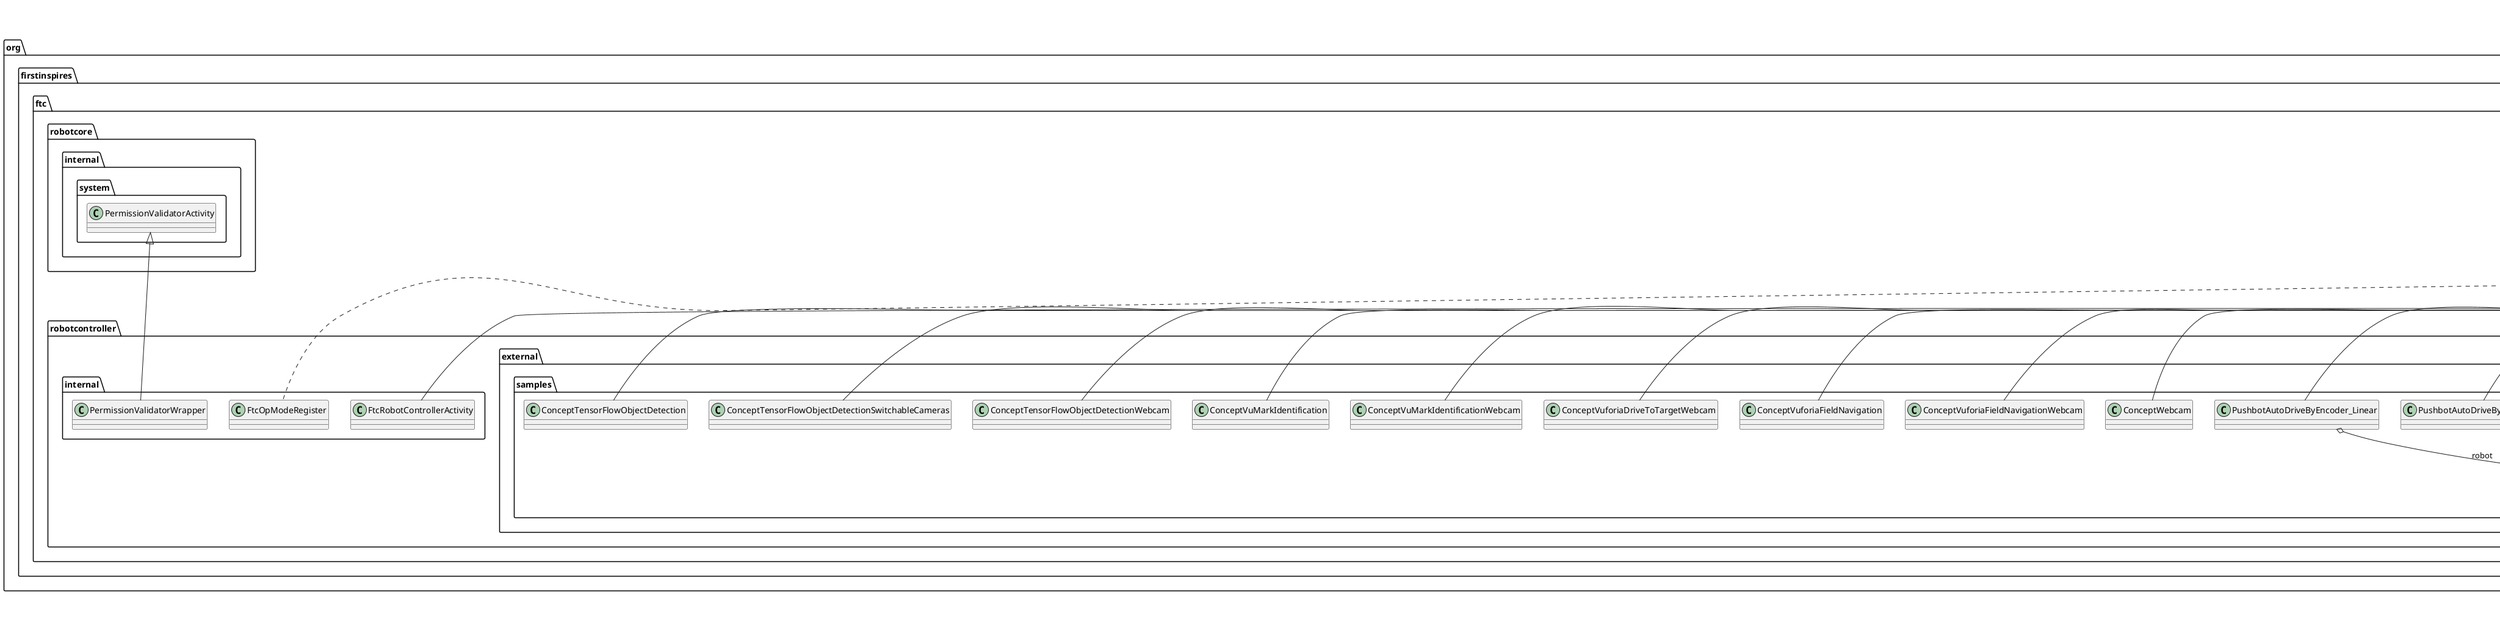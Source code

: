 @startuml

title __FREIGHT-FRENZY.FTCROBOTCONTROLLER's Class Diagram__\n

  namespace org.firstinspires.ftc.robotcontroller.external.samples {
    class org.firstinspires.ftc.robotcontroller.external.samples.BasicOpMode_Iterative {
    }
  }
  

  namespace org.firstinspires.ftc.robotcontroller.external.samples {
    class org.firstinspires.ftc.robotcontroller.external.samples.BasicOpMode_Linear {
    }
  }
  

  namespace org.firstinspires.ftc.robotcontroller.external.samples {
    class org.firstinspires.ftc.robotcontroller.external.samples.ConceptCompassCalibration {
    }
  }
  

  namespace org.firstinspires.ftc.robotcontroller.external.samples {
    class org.firstinspires.ftc.robotcontroller.external.samples.ConceptDIMAsIndicator {
    }
  }
  

  namespace org.firstinspires.ftc.robotcontroller.external.samples {
    class org.firstinspires.ftc.robotcontroller.external.samples.ConceptGamepadRumble {
    }
  }
  

  namespace org.firstinspires.ftc.robotcontroller.external.samples {
    class org.firstinspires.ftc.robotcontroller.external.samples.ConceptGamepadTouchpad {
    }
  }
  

  namespace org.firstinspires.ftc.robotcontroller.external.samples {
    class org.firstinspires.ftc.robotcontroller.external.samples.ConceptI2cAddressChange {
    }
  }
  

  namespace org.firstinspires.ftc.robotcontroller.external.samples {
    class org.firstinspires.ftc.robotcontroller.external.samples.ConceptMotorBulkRead {
    }
  }
  

  namespace org.firstinspires.ftc.robotcontroller.external.samples {
    class org.firstinspires.ftc.robotcontroller.external.samples.ConceptNullOp {
    }
  }
  

  namespace org.firstinspires.ftc.robotcontroller.external.samples {
    class org.firstinspires.ftc.robotcontroller.external.samples.ConceptRampMotorSpeed {
    }
  }
  

  namespace org.firstinspires.ftc.robotcontroller.external.samples {
    class org.firstinspires.ftc.robotcontroller.external.samples.ConceptRevSPARKMini {
    }
  }
  

  namespace org.firstinspires.ftc.robotcontroller.external.samples {
    class org.firstinspires.ftc.robotcontroller.external.samples.ConceptScanServo {
    }
  }
  

  namespace org.firstinspires.ftc.robotcontroller.external.samples {
    class org.firstinspires.ftc.robotcontroller.external.samples.ConceptSoundsASJava {
    }
  }
  

  namespace org.firstinspires.ftc.robotcontroller.external.samples {
    class org.firstinspires.ftc.robotcontroller.external.samples.ConceptSoundsOnBotJava {
    }
  }
  

  namespace org.firstinspires.ftc.robotcontroller.external.samples {
    class org.firstinspires.ftc.robotcontroller.external.samples.ConceptSoundsSKYSTONE {
    }
  }
  

  namespace org.firstinspires.ftc.robotcontroller.external.samples {
    class org.firstinspires.ftc.robotcontroller.external.samples.ConceptTelemetry {
    }
  }
  

  namespace org.firstinspires.ftc.robotcontroller.external.samples {
    class org.firstinspires.ftc.robotcontroller.external.samples.ConceptTensorFlowObjectDetection {
    }
  }
  

  namespace org.firstinspires.ftc.robotcontroller.external.samples {
    class org.firstinspires.ftc.robotcontroller.external.samples.ConceptTensorFlowObjectDetectionSwitchableCameras {
    }
  }
  

  namespace org.firstinspires.ftc.robotcontroller.external.samples {
    class org.firstinspires.ftc.robotcontroller.external.samples.ConceptTensorFlowObjectDetectionWebcam {
    }
  }
  

  namespace org.firstinspires.ftc.robotcontroller.external.samples {
    class org.firstinspires.ftc.robotcontroller.external.samples.ConceptVuMarkIdentification {
    }
  }
  

  namespace org.firstinspires.ftc.robotcontroller.external.samples {
    class org.firstinspires.ftc.robotcontroller.external.samples.ConceptVuMarkIdentificationWebcam {
    }
  }
  

  namespace org.firstinspires.ftc.robotcontroller.external.samples {
    class org.firstinspires.ftc.robotcontroller.external.samples.ConceptVuforiaDriveToTargetWebcam {
    }
  }
  

  namespace org.firstinspires.ftc.robotcontroller.external.samples {
    class org.firstinspires.ftc.robotcontroller.external.samples.ConceptVuforiaFieldNavigation {
    }
  }
  

  namespace org.firstinspires.ftc.robotcontroller.external.samples {
    class org.firstinspires.ftc.robotcontroller.external.samples.ConceptVuforiaFieldNavigationWebcam {
    }
  }
  

  namespace org.firstinspires.ftc.robotcontroller.external.samples {
    class org.firstinspires.ftc.robotcontroller.external.samples.ConceptWebcam {
    }
  }
  

  namespace org.firstinspires.ftc.robotcontroller.external.samples {
    class org.firstinspires.ftc.robotcontroller.external.samples.HardwarePushbot {
    }
  }
  

  namespace org.firstinspires.ftc.robotcontroller.external.samples {
    class org.firstinspires.ftc.robotcontroller.external.samples.PushbotAutoDriveByEncoder_Linear {
    }
  }
  

  namespace org.firstinspires.ftc.robotcontroller.external.samples {
    class org.firstinspires.ftc.robotcontroller.external.samples.PushbotAutoDriveByGyro_Linear {
    }
  }
  

  namespace org.firstinspires.ftc.robotcontroller.external.samples {
    class org.firstinspires.ftc.robotcontroller.external.samples.PushbotAutoDriveByTime_Linear {
    }
  }
  

  namespace org.firstinspires.ftc.robotcontroller.external.samples {
    class org.firstinspires.ftc.robotcontroller.external.samples.PushbotAutoDriveToLine_Linear {
    }
  }
  

  namespace org.firstinspires.ftc.robotcontroller.external.samples {
    class org.firstinspires.ftc.robotcontroller.external.samples.PushbotTeleopPOV_Linear {
    }
  }
  

  namespace org.firstinspires.ftc.robotcontroller.external.samples {
    class org.firstinspires.ftc.robotcontroller.external.samples.PushbotTeleopTank_Iterative {
    }
  }
  

  namespace org.firstinspires.ftc.robotcontroller.external.samples {
    class org.firstinspires.ftc.robotcontroller.external.samples.SampleRevBlinkinLedDriver {
    }
  }
  

  namespace org.firstinspires.ftc.robotcontroller.external.samples {
    class org.firstinspires.ftc.robotcontroller.external.samples.SensorAdafruitRGB {
    }
  }
  

  namespace org.firstinspires.ftc.robotcontroller.external.samples {
    class org.firstinspires.ftc.robotcontroller.external.samples.SensorBNO055IMU {
    }
  }
  

  namespace org.firstinspires.ftc.robotcontroller.external.samples {
    class org.firstinspires.ftc.robotcontroller.external.samples.SensorBNO055IMUCalibration {
    }
  }
  

  namespace org.firstinspires.ftc.robotcontroller.external.samples {
    class org.firstinspires.ftc.robotcontroller.external.samples.SensorColor {
    }
  }
  

  namespace org.firstinspires.ftc.robotcontroller.external.samples {
    class org.firstinspires.ftc.robotcontroller.external.samples.SensorDIO {
    }
  }
  

  namespace org.firstinspires.ftc.robotcontroller.external.samples {
    class org.firstinspires.ftc.robotcontroller.external.samples.SensorDigitalTouch {
    }
  }
  

  namespace org.firstinspires.ftc.robotcontroller.external.samples {
    class org.firstinspires.ftc.robotcontroller.external.samples.SensorKLNavxMicro {
    }
  }
  

  namespace org.firstinspires.ftc.robotcontroller.external.samples {
    class org.firstinspires.ftc.robotcontroller.external.samples.SensorMRColor {
    }
  }
  

  namespace org.firstinspires.ftc.robotcontroller.external.samples {
    class org.firstinspires.ftc.robotcontroller.external.samples.SensorMRCompass {
    }
  }
  

  namespace org.firstinspires.ftc.robotcontroller.external.samples {
    class org.firstinspires.ftc.robotcontroller.external.samples.SensorMRGyro {
    }
  }
  

  namespace org.firstinspires.ftc.robotcontroller.external.samples {
    class org.firstinspires.ftc.robotcontroller.external.samples.SensorMRIrSeeker {
    }
  }
  

  namespace org.firstinspires.ftc.robotcontroller.external.samples {
    class org.firstinspires.ftc.robotcontroller.external.samples.SensorMROpticalDistance {
    }
  }
  

  namespace org.firstinspires.ftc.robotcontroller.external.samples {
    class org.firstinspires.ftc.robotcontroller.external.samples.SensorMRRangeSensor {
    }
  }
  

  namespace org.firstinspires.ftc.robotcontroller.external.samples {
    class org.firstinspires.ftc.robotcontroller.external.samples.SensorREV2mDistance {
    }
  }
  

  namespace org.firstinspires.ftc.robotcontroller.internal {
    class org.firstinspires.ftc.robotcontroller.internal.FtcOpModeRegister {
    }
  }
  

  namespace org.firstinspires.ftc.robotcontroller.internal {
    class org.firstinspires.ftc.robotcontroller.internal.FtcRobotControllerActivity {
    }
  }
  

  namespace org.firstinspires.ftc.robotcontroller.internal {
    class org.firstinspires.ftc.robotcontroller.internal.PermissionValidatorWrapper {
    }
  }
  

  org.firstinspires.ftc.robotcontroller.external.samples.BasicOpMode_Iterative -up-|> com.qualcomm.robotcore.eventloop.opmode.OpMode
  org.firstinspires.ftc.robotcontroller.external.samples.BasicOpMode_Linear -up-|> com.qualcomm.robotcore.eventloop.opmode.LinearOpMode
  org.firstinspires.ftc.robotcontroller.external.samples.ConceptCompassCalibration -up-|> com.qualcomm.robotcore.eventloop.opmode.LinearOpMode
  org.firstinspires.ftc.robotcontroller.external.samples.ConceptCompassCalibration o-- org.firstinspires.ftc.robotcontroller.external.samples.HardwarePushbot : robot
  org.firstinspires.ftc.robotcontroller.external.samples.ConceptDIMAsIndicator -up-|> com.qualcomm.robotcore.eventloop.opmode.LinearOpMode
  org.firstinspires.ftc.robotcontroller.external.samples.ConceptGamepadRumble -up-|> com.qualcomm.robotcore.eventloop.opmode.LinearOpMode
  org.firstinspires.ftc.robotcontroller.external.samples.ConceptGamepadTouchpad -up-|> com.qualcomm.robotcore.eventloop.opmode.LinearOpMode
  org.firstinspires.ftc.robotcontroller.external.samples.ConceptI2cAddressChange -up-|> com.qualcomm.robotcore.eventloop.opmode.LinearOpMode
  org.firstinspires.ftc.robotcontroller.external.samples.ConceptMotorBulkRead -up-|> com.qualcomm.robotcore.eventloop.opmode.LinearOpMode
  org.firstinspires.ftc.robotcontroller.external.samples.ConceptNullOp -up-|> com.qualcomm.robotcore.eventloop.opmode.OpMode
  org.firstinspires.ftc.robotcontroller.external.samples.ConceptRampMotorSpeed -up-|> com.qualcomm.robotcore.eventloop.opmode.LinearOpMode
  org.firstinspires.ftc.robotcontroller.external.samples.ConceptRevSPARKMini -up-|> com.qualcomm.robotcore.eventloop.opmode.LinearOpMode
  org.firstinspires.ftc.robotcontroller.external.samples.ConceptScanServo -up-|> com.qualcomm.robotcore.eventloop.opmode.LinearOpMode
  org.firstinspires.ftc.robotcontroller.external.samples.ConceptSoundsASJava -up-|> com.qualcomm.robotcore.eventloop.opmode.LinearOpMode
  org.firstinspires.ftc.robotcontroller.external.samples.ConceptSoundsOnBotJava -up-|> com.qualcomm.robotcore.eventloop.opmode.LinearOpMode
  org.firstinspires.ftc.robotcontroller.external.samples.ConceptSoundsSKYSTONE -up-|> com.qualcomm.robotcore.eventloop.opmode.LinearOpMode
  org.firstinspires.ftc.robotcontroller.external.samples.ConceptTelemetry -up-|> com.qualcomm.robotcore.eventloop.opmode.LinearOpMode
  org.firstinspires.ftc.robotcontroller.external.samples.ConceptTensorFlowObjectDetection -up-|> com.qualcomm.robotcore.eventloop.opmode.LinearOpMode
  org.firstinspires.ftc.robotcontroller.external.samples.ConceptTensorFlowObjectDetectionSwitchableCameras -up-|> com.qualcomm.robotcore.eventloop.opmode.LinearOpMode
  org.firstinspires.ftc.robotcontroller.external.samples.ConceptTensorFlowObjectDetectionWebcam -up-|> com.qualcomm.robotcore.eventloop.opmode.LinearOpMode
  org.firstinspires.ftc.robotcontroller.external.samples.ConceptVuMarkIdentification -up-|> com.qualcomm.robotcore.eventloop.opmode.LinearOpMode
  org.firstinspires.ftc.robotcontroller.external.samples.ConceptVuMarkIdentificationWebcam -up-|> com.qualcomm.robotcore.eventloop.opmode.LinearOpMode
  org.firstinspires.ftc.robotcontroller.external.samples.ConceptVuforiaDriveToTargetWebcam -up-|> com.qualcomm.robotcore.eventloop.opmode.LinearOpMode
  org.firstinspires.ftc.robotcontroller.external.samples.ConceptVuforiaFieldNavigation -up-|> com.qualcomm.robotcore.eventloop.opmode.LinearOpMode
  org.firstinspires.ftc.robotcontroller.external.samples.ConceptVuforiaFieldNavigationWebcam -up-|> com.qualcomm.robotcore.eventloop.opmode.LinearOpMode
  org.firstinspires.ftc.robotcontroller.external.samples.ConceptWebcam -up-|> com.qualcomm.robotcore.eventloop.opmode.LinearOpMode
  org.firstinspires.ftc.robotcontroller.external.samples.PushbotAutoDriveByEncoder_Linear -up-|> com.qualcomm.robotcore.eventloop.opmode.LinearOpMode
  org.firstinspires.ftc.robotcontroller.external.samples.PushbotAutoDriveByEncoder_Linear o-- org.firstinspires.ftc.robotcontroller.external.samples.HardwarePushbot : robot
  org.firstinspires.ftc.robotcontroller.external.samples.PushbotAutoDriveByGyro_Linear -up-|> com.qualcomm.robotcore.eventloop.opmode.LinearOpMode
  org.firstinspires.ftc.robotcontroller.external.samples.PushbotAutoDriveByGyro_Linear o-- org.firstinspires.ftc.robotcontroller.external.samples.HardwarePushbot : robot
  org.firstinspires.ftc.robotcontroller.external.samples.PushbotAutoDriveByTime_Linear -up-|> com.qualcomm.robotcore.eventloop.opmode.LinearOpMode
  org.firstinspires.ftc.robotcontroller.external.samples.PushbotAutoDriveByTime_Linear o-- org.firstinspires.ftc.robotcontroller.external.samples.HardwarePushbot : robot
  org.firstinspires.ftc.robotcontroller.external.samples.PushbotAutoDriveToLine_Linear -up-|> com.qualcomm.robotcore.eventloop.opmode.LinearOpMode
  org.firstinspires.ftc.robotcontroller.external.samples.PushbotAutoDriveToLine_Linear o-- org.firstinspires.ftc.robotcontroller.external.samples.HardwarePushbot : robot
  org.firstinspires.ftc.robotcontroller.external.samples.PushbotTeleopPOV_Linear -up-|> com.qualcomm.robotcore.eventloop.opmode.LinearOpMode
  org.firstinspires.ftc.robotcontroller.external.samples.PushbotTeleopPOV_Linear o-- org.firstinspires.ftc.robotcontroller.external.samples.HardwarePushbot : robot
  org.firstinspires.ftc.robotcontroller.external.samples.PushbotTeleopTank_Iterative -up-|> com.qualcomm.robotcore.eventloop.opmode.OpMode
  org.firstinspires.ftc.robotcontroller.external.samples.PushbotTeleopTank_Iterative o-- org.firstinspires.ftc.robotcontroller.external.samples.HardwarePushbot : robot
  org.firstinspires.ftc.robotcontroller.external.samples.SampleRevBlinkinLedDriver -up-|> com.qualcomm.robotcore.eventloop.opmode.OpMode
  org.firstinspires.ftc.robotcontroller.external.samples.SampleRevBlinkinLedDriver o-- org.firstinspires.ftc.robotcontroller.external.samples.SampleRevBlinkinLedDriver.DisplayKind : displayKind
  org.firstinspires.ftc.robotcontroller.external.samples.SensorAdafruitRGB -up-|> com.qualcomm.robotcore.eventloop.opmode.LinearOpMode
  org.firstinspires.ftc.robotcontroller.external.samples.SensorBNO055IMU -up-|> com.qualcomm.robotcore.eventloop.opmode.LinearOpMode
  org.firstinspires.ftc.robotcontroller.external.samples.SensorBNO055IMUCalibration -up-|> com.qualcomm.robotcore.eventloop.opmode.LinearOpMode
  org.firstinspires.ftc.robotcontroller.external.samples.SensorColor -up-|> com.qualcomm.robotcore.eventloop.opmode.LinearOpMode
  org.firstinspires.ftc.robotcontroller.external.samples.SensorDIO -up-|> com.qualcomm.robotcore.eventloop.opmode.LinearOpMode
  org.firstinspires.ftc.robotcontroller.external.samples.SensorDigitalTouch -up-|> com.qualcomm.robotcore.eventloop.opmode.LinearOpMode
  org.firstinspires.ftc.robotcontroller.external.samples.SensorKLNavxMicro -up-|> com.qualcomm.robotcore.eventloop.opmode.LinearOpMode
  org.firstinspires.ftc.robotcontroller.external.samples.SensorMRColor -up-|> com.qualcomm.robotcore.eventloop.opmode.LinearOpMode
  org.firstinspires.ftc.robotcontroller.external.samples.SensorMRCompass -up-|> com.qualcomm.robotcore.eventloop.opmode.LinearOpMode
  org.firstinspires.ftc.robotcontroller.external.samples.SensorMRGyro -up-|> com.qualcomm.robotcore.eventloop.opmode.LinearOpMode
  org.firstinspires.ftc.robotcontroller.external.samples.SensorMRIrSeeker -up-|> com.qualcomm.robotcore.eventloop.opmode.LinearOpMode
  org.firstinspires.ftc.robotcontroller.external.samples.SensorMROpticalDistance -up-|> com.qualcomm.robotcore.eventloop.opmode.LinearOpMode
  org.firstinspires.ftc.robotcontroller.external.samples.SensorMRRangeSensor -up-|> com.qualcomm.robotcore.eventloop.opmode.LinearOpMode
  org.firstinspires.ftc.robotcontroller.external.samples.SensorREV2mDistance -up-|> com.qualcomm.robotcore.eventloop.opmode.LinearOpMode
  org.firstinspires.ftc.robotcontroller.internal.FtcOpModeRegister .up.|> com.qualcomm.robotcore.eventloop.opmode.OpModeRegister
  org.firstinspires.ftc.robotcontroller.internal.FtcRobotControllerActivity -up-|> android.app.Activity
  org.firstinspires.ftc.robotcontroller.internal.FtcRobotControllerActivity o-- org.firstinspires.ftc.robotcontroller.internal.FtcRobotControllerActivity.SharedPreferencesListener : sharedPreferencesListener
  org.firstinspires.ftc.robotcontroller.internal.PermissionValidatorWrapper -up-|> org.firstinspires.ftc.robotcore.internal.system.PermissionValidatorActivity


right footer


PlantUML diagram generated by SketchIt! (https://bitbucket.org/pmesmeur/sketch.it)
For more information about this tool, please contact philippe.mesmeur@gmail.com
endfooter

@enduml
